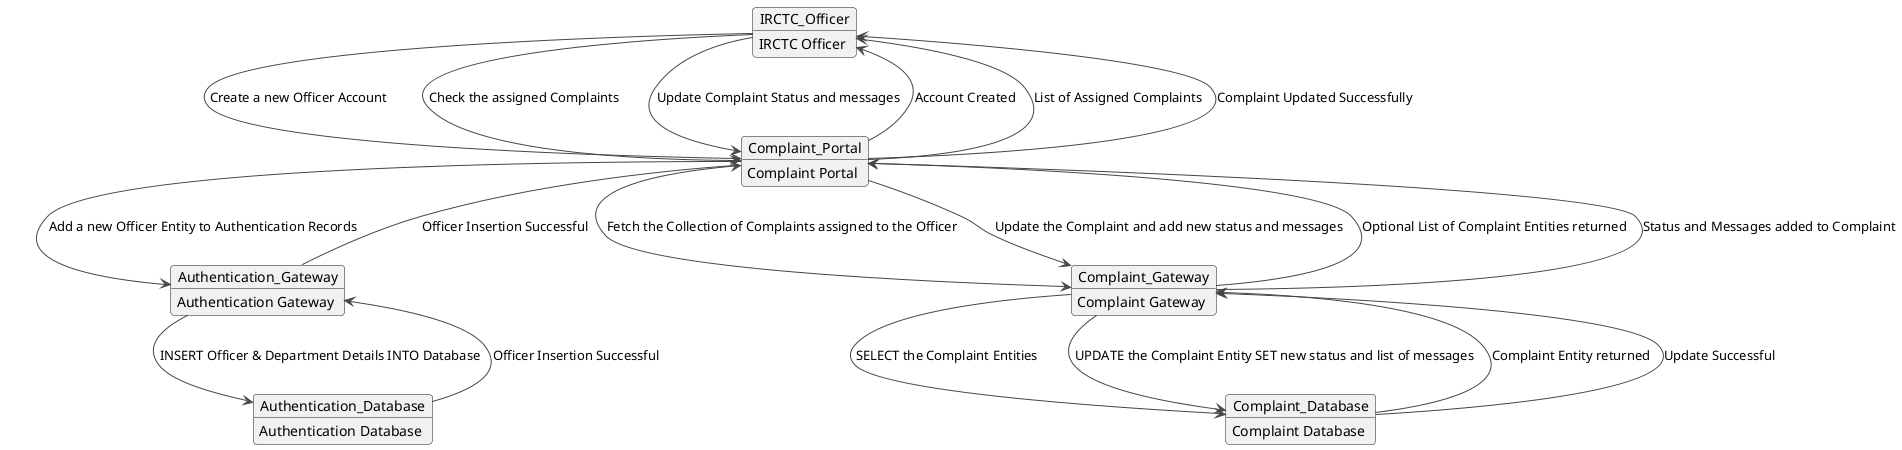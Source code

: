 @startuml
!theme vibrant
object IRCTC_Officer {
    IRCTC Officer
}

object Complaint_Portal {
    Complaint Portal
}

object Authentication_Gateway {
    Authentication Gateway
}

object Complaint_Gateway {
    Complaint Gateway
}

object Authentication_Database {
    Authentication Database
}

object Complaint_Database {
    Complaint Database
}

IRCTC_Officer --> Complaint_Portal : Create a new Officer Account
Complaint_Portal --> Authentication_Gateway : Add a new Officer Entity to Authentication Records
Authentication_Gateway --> Authentication_Database : INSERT Officer & Department Details INTO Database
Authentication_Database --> Authentication_Gateway : Officer Insertion Successful
Authentication_Gateway --> Complaint_Portal : Officer Insertion Successful
Complaint_Portal --> IRCTC_Officer : Account Created

IRCTC_Officer --> Complaint_Portal : Check the assigned Complaints
Complaint_Portal --> Complaint_Gateway : Fetch the Collection of Complaints assigned to the Officer
Complaint_Gateway --> Complaint_Database : SELECT the Complaint Entities
Complaint_Database --> Complaint_Gateway : Complaint Entity returned
Complaint_Gateway --> Complaint_Portal : Optional List of Complaint Entities returned
Complaint_Portal --> IRCTC_Officer : List of Assigned Complaints

IRCTC_Officer --> Complaint_Portal : Update Complaint Status and messages
Complaint_Portal --> Complaint_Gateway : Update the Complaint and add new status and messages
Complaint_Gateway --> Complaint_Database : UPDATE the Complaint Entity SET new status and list of messages
Complaint_Database --> Complaint_Gateway : Update Successful
Complaint_Gateway --> Complaint_Portal : Status and Messages added to Complaint
Complaint_Portal --> IRCTC_Officer : Complaint Updated Successfully

@enduml
